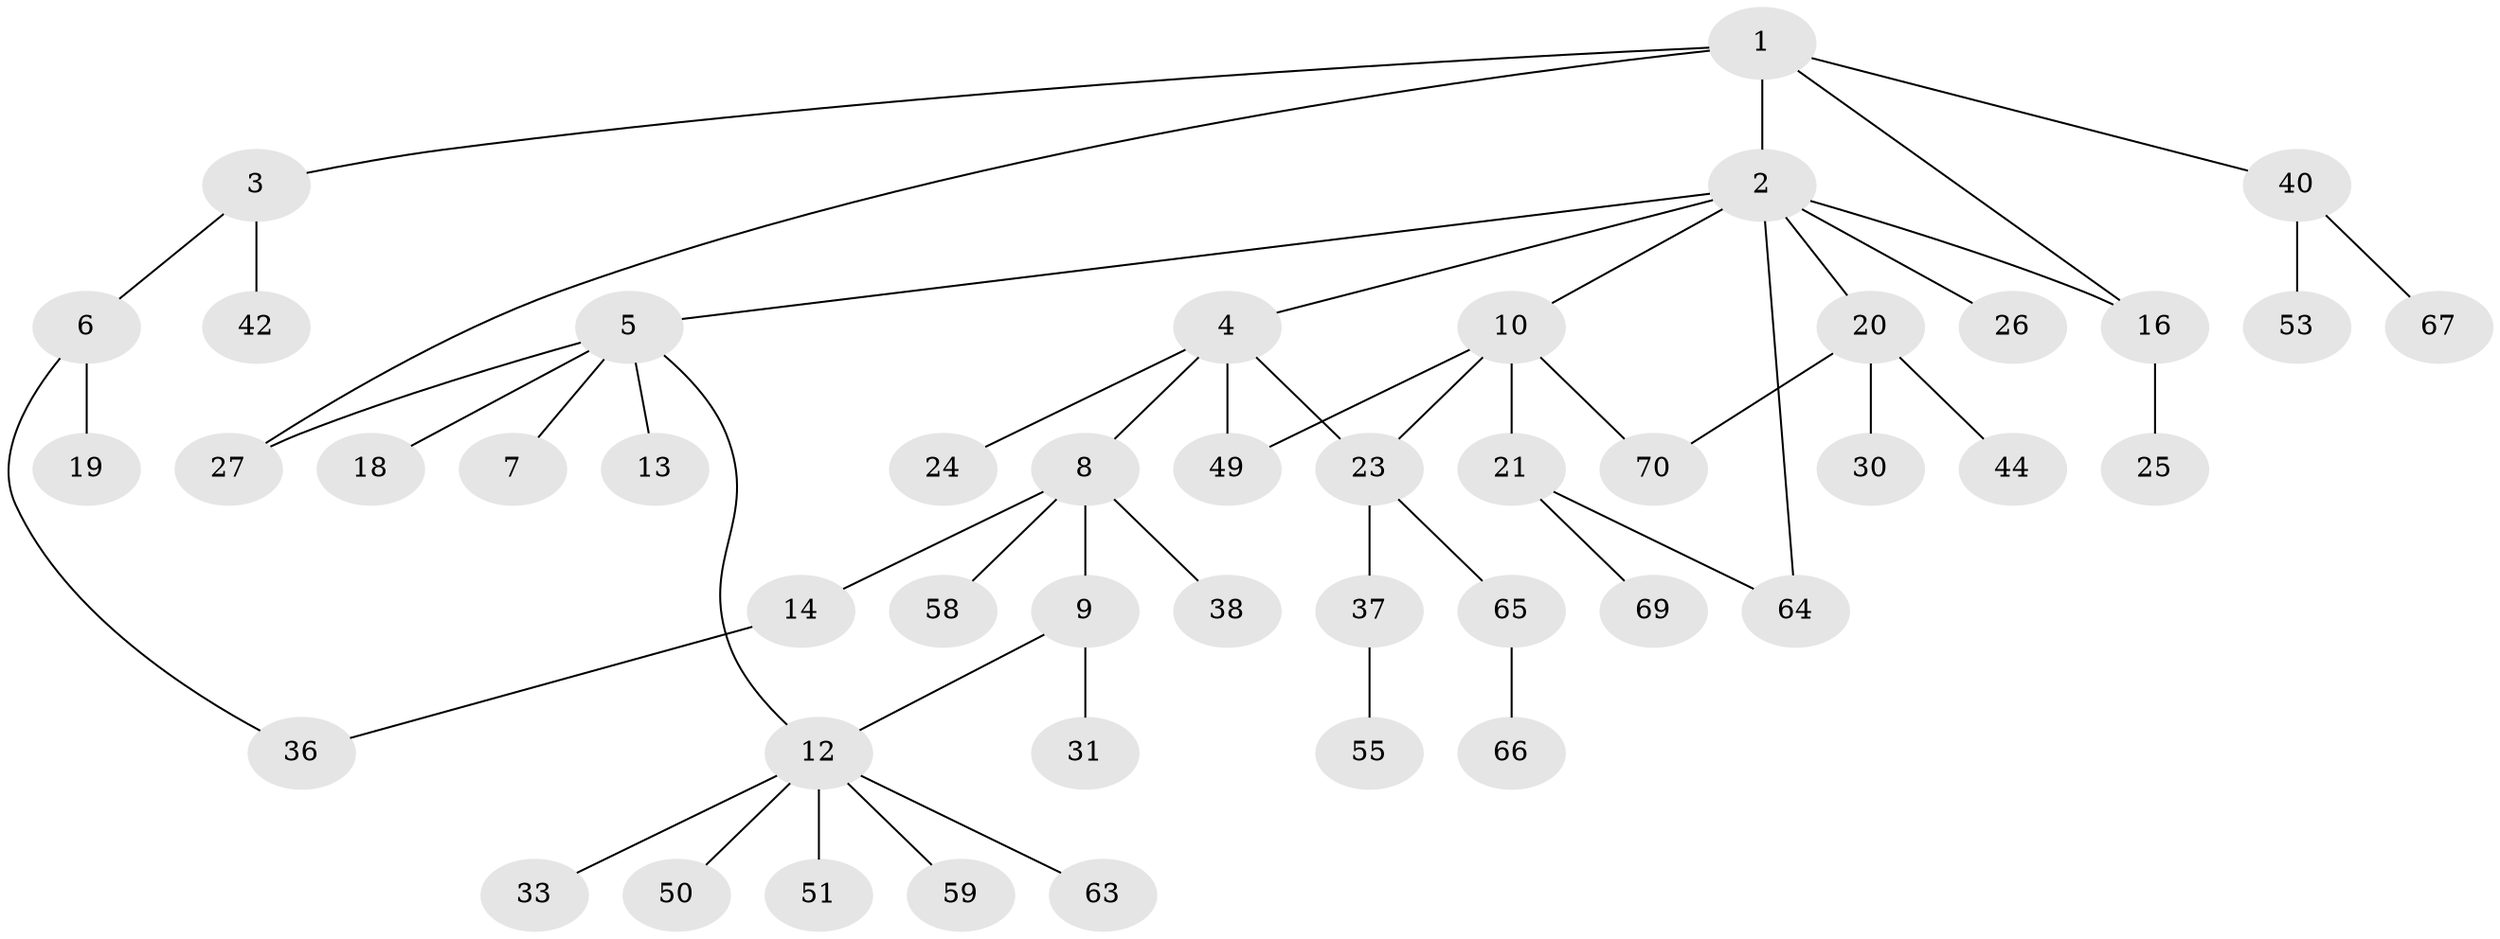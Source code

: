 // Generated by graph-tools (version 1.1) at 2025/23/03/03/25 07:23:31]
// undirected, 46 vertices, 53 edges
graph export_dot {
graph [start="1"]
  node [color=gray90,style=filled];
  1 [super="+17"];
  2 [super="+11"];
  3;
  4 [super="+32"];
  5 [super="+35"];
  6 [super="+22"];
  7 [super="+56"];
  8 [super="+15"];
  9 [super="+39"];
  10 [super="+57"];
  12 [super="+47"];
  13;
  14 [super="+60"];
  16 [super="+34"];
  18;
  19 [super="+61"];
  20 [super="+28"];
  21 [super="+54"];
  23 [super="+29"];
  24;
  25;
  26;
  27 [super="+46"];
  30;
  31;
  33 [super="+48"];
  36;
  37 [super="+45"];
  38 [super="+41"];
  40 [super="+43"];
  42 [super="+52"];
  44;
  49;
  50;
  51 [super="+62"];
  53;
  55 [super="+68"];
  58;
  59;
  63;
  64;
  65;
  66;
  67;
  69;
  70;
  1 -- 2;
  1 -- 3;
  1 -- 27;
  1 -- 40;
  1 -- 16;
  2 -- 4;
  2 -- 5;
  2 -- 10;
  2 -- 26;
  2 -- 16;
  2 -- 64;
  2 -- 20;
  3 -- 6;
  3 -- 42;
  4 -- 8;
  4 -- 24;
  4 -- 49;
  4 -- 23;
  5 -- 7;
  5 -- 13;
  5 -- 18;
  5 -- 27;
  5 -- 12;
  6 -- 19;
  6 -- 36;
  8 -- 9;
  8 -- 14;
  8 -- 38;
  8 -- 58;
  9 -- 12;
  9 -- 31;
  10 -- 21;
  10 -- 23;
  10 -- 70;
  10 -- 49;
  12 -- 33;
  12 -- 51;
  12 -- 59;
  12 -- 50;
  12 -- 63;
  14 -- 36;
  16 -- 25;
  20 -- 30;
  20 -- 44;
  20 -- 70;
  21 -- 69;
  21 -- 64;
  23 -- 37;
  23 -- 65;
  37 -- 55;
  40 -- 67;
  40 -- 53;
  65 -- 66;
}
